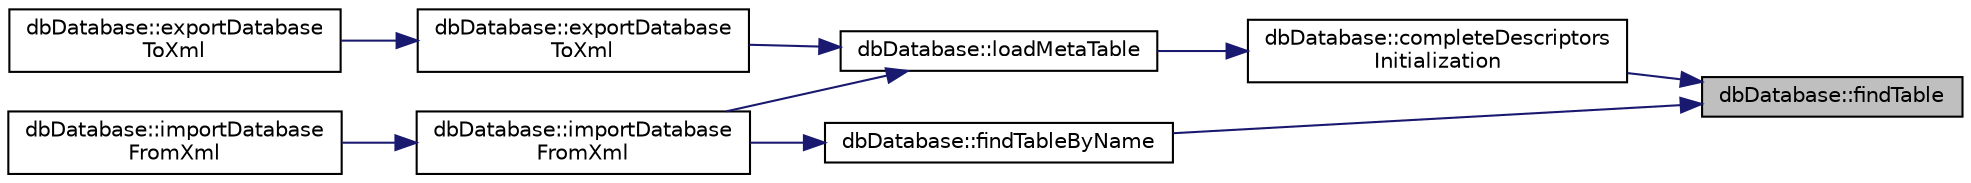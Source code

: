 digraph "dbDatabase::findTable"
{
 // INTERACTIVE_SVG=YES
 // LATEX_PDF_SIZE
  edge [fontname="Helvetica",fontsize="10",labelfontname="Helvetica",labelfontsize="10"];
  node [fontname="Helvetica",fontsize="10",shape=record];
  rankdir="RL";
  Node1 [label="dbDatabase::findTable",height=0.2,width=0.4,color="black", fillcolor="grey75", style="filled", fontcolor="black",tooltip=" "];
  Node1 -> Node2 [dir="back",color="midnightblue",fontsize="10",style="solid"];
  Node2 [label="dbDatabase::completeDescriptors\lInitialization",height=0.2,width=0.4,color="black", fillcolor="white", style="filled",URL="$classdbDatabase.html#a738af925a10c4c90c921dc22dc63ecde",tooltip=" "];
  Node2 -> Node3 [dir="back",color="midnightblue",fontsize="10",style="solid"];
  Node3 [label="dbDatabase::loadMetaTable",height=0.2,width=0.4,color="black", fillcolor="white", style="filled",URL="$classdbDatabase.html#a24b285e14f44da5ef855b00aaf3d79a0",tooltip=" "];
  Node3 -> Node4 [dir="back",color="midnightblue",fontsize="10",style="solid"];
  Node4 [label="dbDatabase::exportDatabase\lToXml",height=0.2,width=0.4,color="black", fillcolor="white", style="filled",URL="$classdbDatabase.html#a3f09c9587e354f16b5355a74a9426e8d",tooltip=" "];
  Node4 -> Node5 [dir="back",color="midnightblue",fontsize="10",style="solid"];
  Node5 [label="dbDatabase::exportDatabase\lToXml",height=0.2,width=0.4,color="black", fillcolor="white", style="filled",URL="$classdbDatabase.html#a5cdf49bcebd9ed31b1e766de0cf90145",tooltip=" "];
  Node3 -> Node6 [dir="back",color="midnightblue",fontsize="10",style="solid"];
  Node6 [label="dbDatabase::importDatabase\lFromXml",height=0.2,width=0.4,color="black", fillcolor="white", style="filled",URL="$classdbDatabase.html#a732eb89bfd4a4e5d5d86a86dd7dd93f0",tooltip=" "];
  Node6 -> Node7 [dir="back",color="midnightblue",fontsize="10",style="solid"];
  Node7 [label="dbDatabase::importDatabase\lFromXml",height=0.2,width=0.4,color="black", fillcolor="white", style="filled",URL="$classdbDatabase.html#a143bc9a6e525da2bb8d2972e64f21131",tooltip=" "];
  Node1 -> Node8 [dir="back",color="midnightblue",fontsize="10",style="solid"];
  Node8 [label="dbDatabase::findTableByName",height=0.2,width=0.4,color="black", fillcolor="white", style="filled",URL="$classdbDatabase.html#a93f3b26b734abc2f9a051a5b25588688",tooltip=" "];
  Node8 -> Node6 [dir="back",color="midnightblue",fontsize="10",style="solid"];
}
